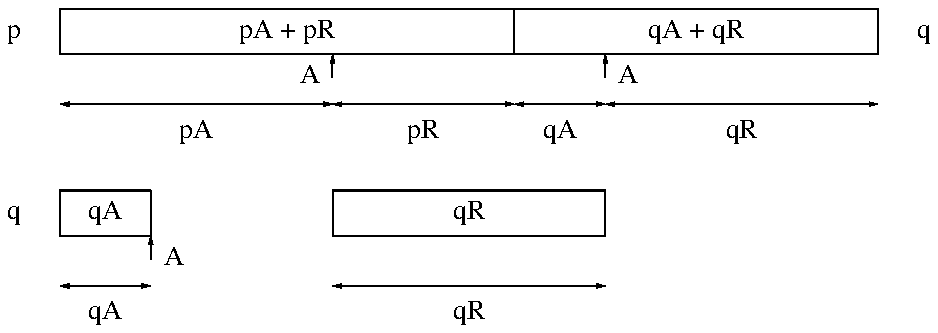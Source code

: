 .PS 5i
right
boxht = 0.5

define BP { 3 }
define TP { 5 }

define BQ { 1 }
define TQ { 4 }

define AL { 0.25 }
define AH { -0.25 }
define LB { -0.55 }
define LS { -0.60 }

P0: box invis "p" wid 1i
P: box wid TP "pA + pR"
Q: box wid TQ "qA + qR"
Q0: box invis "q" wid 1i

arrow -> from P.sw + (BP, AH) to P.sw + (BP, 0)
box invis "A" wid 0.5 with .n at P.sw + (BP - AL, 0)
arrow <-> from P.sw + (0, LB) to P.sw + (BP, LB)
arrow <-> from P.sw + (BP, LB) to P.sw + (TP, LB)
box invis "pA" with .n at P.sw + (BP/2, LS)
box invis "pR" with .n at P.sw + ((BP+TP)/2, LS)

arrow -> from Q.sw + (BQ, AH) to Q.sw + (BQ, 0)
box invis "A" wid 0.5 with .n at Q.sw + (BQ + AL, 0)
arrow <-> from Q.sw + (0, LB) to Q.sw + (BQ, LB)
arrow <-> from Q.sw + (BQ, LB) to Q.sw + (TQ, LB)
box invis "qA" with .n at Q.sw + (BQ/2, LS)
box invis "qR" with .n at Q.sw + ((BQ + TQ)/2, LS)

QQ0: box invis "q" wid 1i with .n at P0.s + (0, -1.5)
QQ: box wid BQ "qA"
QQR: box wid TQ-BQ "qR" with .w at QQ.w + (max(BP, BQ), 0)

arrow -> from QQ.sw + (BQ, AH) to QQ.sw + (BQ, 0)
box invis "A" wid 0.5 with .n at QQ.sw + (BQ + AL, 0)
arrow <-> from QQ.sw + (0, LB) to QQ.sw + (BQ, LB)
arrow <-> from QQR.sw + (0, LB) to QQR.se + (0, LB)
box invis "qA" with .n at QQ.sw + (BQ/2, LS)
box invis "qR" with .n at QQR.s + (0, LS)
.PE
